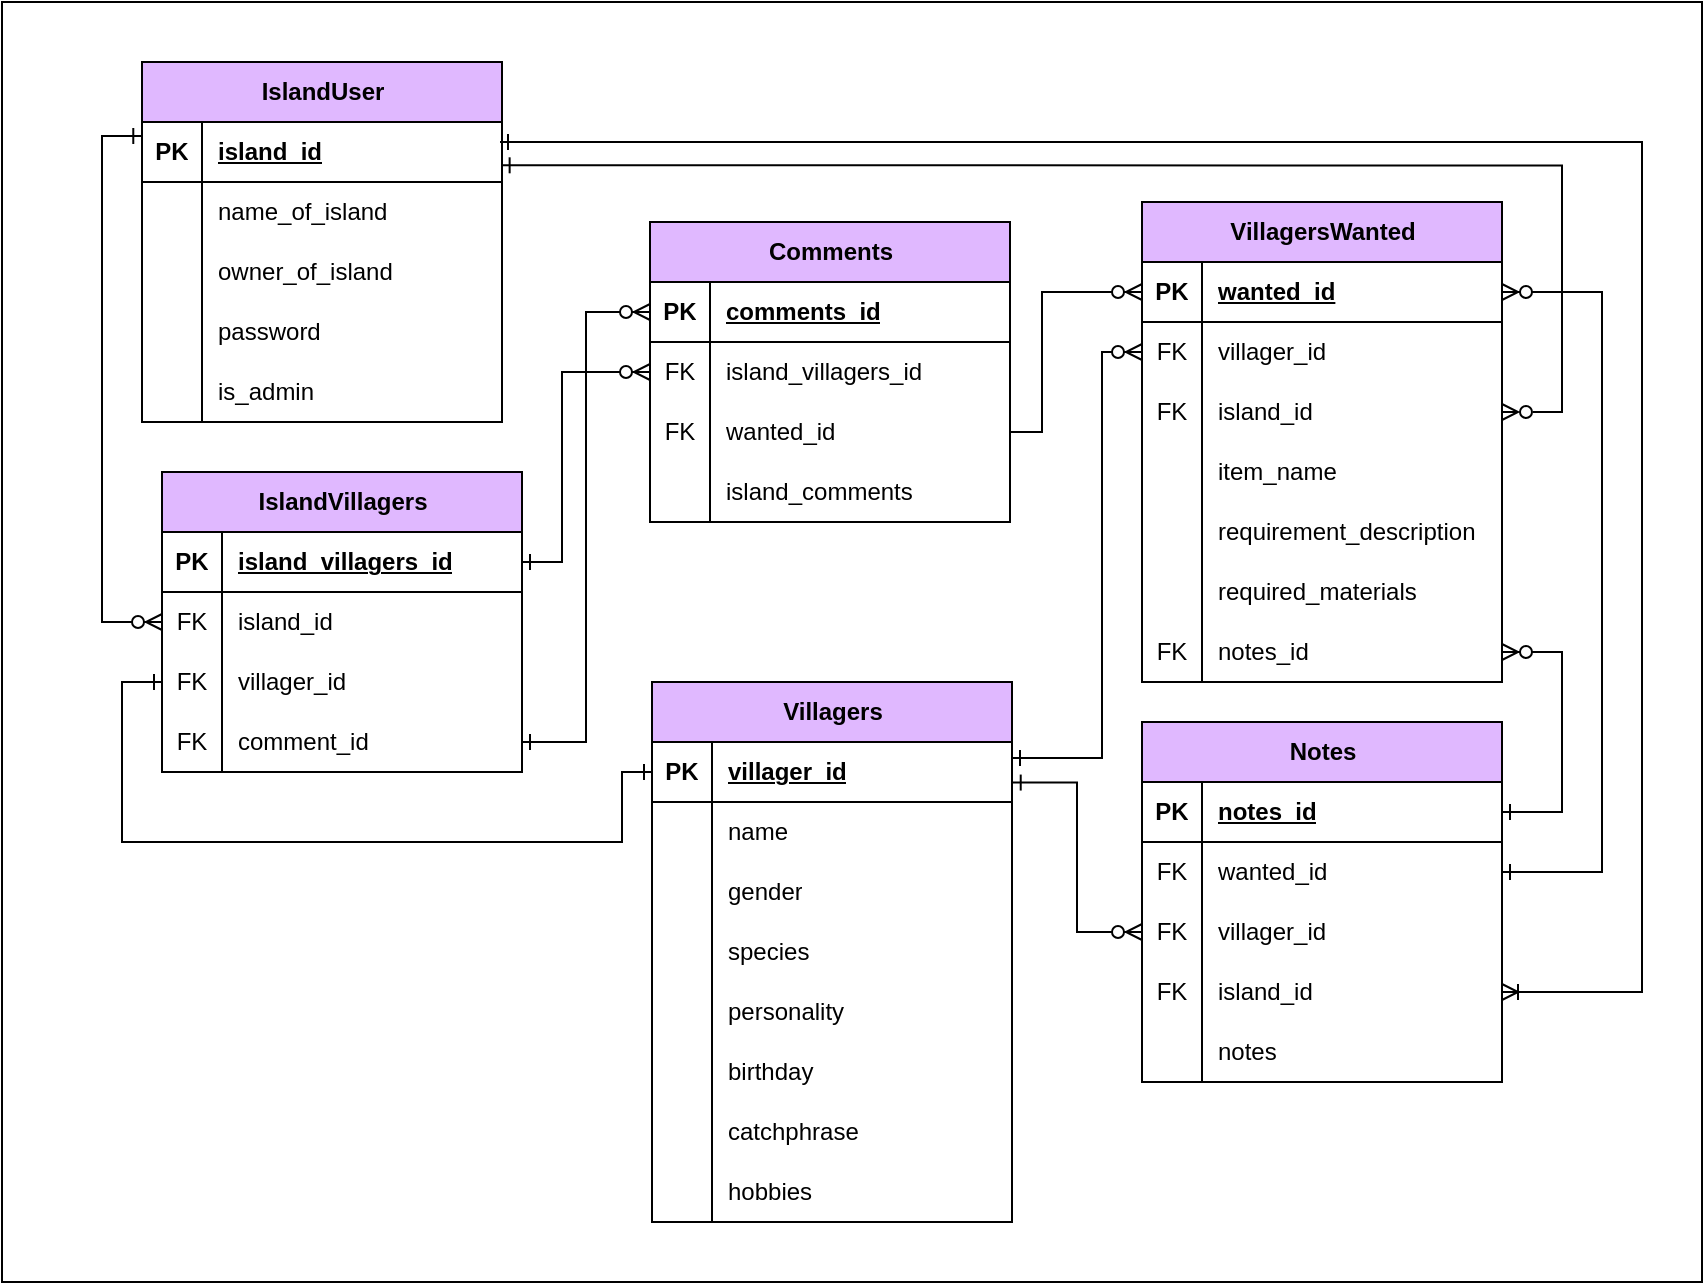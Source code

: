 <mxfile version="24.6.5" type="device">
  <diagram name="Page-1" id="ITjuWt2SZucactSot8SY">
    <mxGraphModel dx="841" dy="585" grid="1" gridSize="10" guides="1" tooltips="1" connect="1" arrows="1" fold="1" page="1" pageScale="1" pageWidth="827" pageHeight="1169" background="#FFFFFF" math="0" shadow="0">
      <root>
        <mxCell id="0" />
        <mxCell id="1" parent="0" />
        <mxCell id="klBzgP9s78FYEiLY2GwY-38" value="" style="rounded=0;whiteSpace=wrap;html=1;" parent="1" vertex="1">
          <mxGeometry width="850" height="640" as="geometry" />
        </mxCell>
        <mxCell id="4pf-PRaGXS5_CZu6q823-1" value="IslandUser" style="shape=table;startSize=30;container=1;collapsible=1;childLayout=tableLayout;fixedRows=1;rowLines=0;fontStyle=1;align=center;resizeLast=1;html=1;fillColor=#E0B8FF;" parent="1" vertex="1">
          <mxGeometry x="70" y="30" width="180" height="180" as="geometry" />
        </mxCell>
        <mxCell id="4pf-PRaGXS5_CZu6q823-2" value="" style="shape=tableRow;horizontal=0;startSize=0;swimlaneHead=0;swimlaneBody=0;fillColor=none;collapsible=0;dropTarget=0;points=[[0,0.5],[1,0.5]];portConstraint=eastwest;top=0;left=0;right=0;bottom=1;" parent="4pf-PRaGXS5_CZu6q823-1" vertex="1">
          <mxGeometry y="30" width="180" height="30" as="geometry" />
        </mxCell>
        <mxCell id="4pf-PRaGXS5_CZu6q823-3" value="PK" style="shape=partialRectangle;connectable=0;fillColor=none;top=0;left=0;bottom=0;right=0;fontStyle=1;overflow=hidden;whiteSpace=wrap;html=1;" parent="4pf-PRaGXS5_CZu6q823-2" vertex="1">
          <mxGeometry width="30" height="30" as="geometry">
            <mxRectangle width="30" height="30" as="alternateBounds" />
          </mxGeometry>
        </mxCell>
        <mxCell id="4pf-PRaGXS5_CZu6q823-4" value="island_id" style="shape=partialRectangle;connectable=0;fillColor=none;top=0;left=0;bottom=0;right=0;align=left;spacingLeft=6;fontStyle=5;overflow=hidden;whiteSpace=wrap;html=1;" parent="4pf-PRaGXS5_CZu6q823-2" vertex="1">
          <mxGeometry x="30" width="150" height="30" as="geometry">
            <mxRectangle width="150" height="30" as="alternateBounds" />
          </mxGeometry>
        </mxCell>
        <mxCell id="4pf-PRaGXS5_CZu6q823-5" value="" style="shape=tableRow;horizontal=0;startSize=0;swimlaneHead=0;swimlaneBody=0;fillColor=none;collapsible=0;dropTarget=0;points=[[0,0.5],[1,0.5]];portConstraint=eastwest;top=0;left=0;right=0;bottom=0;" parent="4pf-PRaGXS5_CZu6q823-1" vertex="1">
          <mxGeometry y="60" width="180" height="30" as="geometry" />
        </mxCell>
        <mxCell id="4pf-PRaGXS5_CZu6q823-6" value="" style="shape=partialRectangle;connectable=0;fillColor=none;top=0;left=0;bottom=0;right=0;editable=1;overflow=hidden;whiteSpace=wrap;html=1;" parent="4pf-PRaGXS5_CZu6q823-5" vertex="1">
          <mxGeometry width="30" height="30" as="geometry">
            <mxRectangle width="30" height="30" as="alternateBounds" />
          </mxGeometry>
        </mxCell>
        <mxCell id="4pf-PRaGXS5_CZu6q823-7" value="name_of_island" style="shape=partialRectangle;connectable=0;fillColor=none;top=0;left=0;bottom=0;right=0;align=left;spacingLeft=6;overflow=hidden;whiteSpace=wrap;html=1;" parent="4pf-PRaGXS5_CZu6q823-5" vertex="1">
          <mxGeometry x="30" width="150" height="30" as="geometry">
            <mxRectangle width="150" height="30" as="alternateBounds" />
          </mxGeometry>
        </mxCell>
        <mxCell id="sflbnPazvUdyfY5p52d2-11" value="" style="shape=tableRow;horizontal=0;startSize=0;swimlaneHead=0;swimlaneBody=0;fillColor=none;collapsible=0;dropTarget=0;points=[[0,0.5],[1,0.5]];portConstraint=eastwest;top=0;left=0;right=0;bottom=0;" parent="4pf-PRaGXS5_CZu6q823-1" vertex="1">
          <mxGeometry y="90" width="180" height="30" as="geometry" />
        </mxCell>
        <mxCell id="sflbnPazvUdyfY5p52d2-12" value="" style="shape=partialRectangle;connectable=0;fillColor=none;top=0;left=0;bottom=0;right=0;editable=1;overflow=hidden;whiteSpace=wrap;html=1;" parent="sflbnPazvUdyfY5p52d2-11" vertex="1">
          <mxGeometry width="30" height="30" as="geometry">
            <mxRectangle width="30" height="30" as="alternateBounds" />
          </mxGeometry>
        </mxCell>
        <mxCell id="sflbnPazvUdyfY5p52d2-13" value="owner_of_island" style="shape=partialRectangle;connectable=0;fillColor=none;top=0;left=0;bottom=0;right=0;align=left;spacingLeft=6;overflow=hidden;whiteSpace=wrap;html=1;" parent="sflbnPazvUdyfY5p52d2-11" vertex="1">
          <mxGeometry x="30" width="150" height="30" as="geometry">
            <mxRectangle width="150" height="30" as="alternateBounds" />
          </mxGeometry>
        </mxCell>
        <mxCell id="sflbnPazvUdyfY5p52d2-14" value="" style="shape=tableRow;horizontal=0;startSize=0;swimlaneHead=0;swimlaneBody=0;fillColor=none;collapsible=0;dropTarget=0;points=[[0,0.5],[1,0.5]];portConstraint=eastwest;top=0;left=0;right=0;bottom=0;" parent="4pf-PRaGXS5_CZu6q823-1" vertex="1">
          <mxGeometry y="120" width="180" height="30" as="geometry" />
        </mxCell>
        <mxCell id="sflbnPazvUdyfY5p52d2-15" value="" style="shape=partialRectangle;connectable=0;fillColor=none;top=0;left=0;bottom=0;right=0;editable=1;overflow=hidden;whiteSpace=wrap;html=1;" parent="sflbnPazvUdyfY5p52d2-14" vertex="1">
          <mxGeometry width="30" height="30" as="geometry">
            <mxRectangle width="30" height="30" as="alternateBounds" />
          </mxGeometry>
        </mxCell>
        <mxCell id="sflbnPazvUdyfY5p52d2-16" value="password" style="shape=partialRectangle;connectable=0;fillColor=none;top=0;left=0;bottom=0;right=0;align=left;spacingLeft=6;overflow=hidden;whiteSpace=wrap;html=1;" parent="sflbnPazvUdyfY5p52d2-14" vertex="1">
          <mxGeometry x="30" width="150" height="30" as="geometry">
            <mxRectangle width="150" height="30" as="alternateBounds" />
          </mxGeometry>
        </mxCell>
        <mxCell id="4pf-PRaGXS5_CZu6q823-8" value="" style="shape=tableRow;horizontal=0;startSize=0;swimlaneHead=0;swimlaneBody=0;fillColor=none;collapsible=0;dropTarget=0;points=[[0,0.5],[1,0.5]];portConstraint=eastwest;top=0;left=0;right=0;bottom=0;" parent="4pf-PRaGXS5_CZu6q823-1" vertex="1">
          <mxGeometry y="150" width="180" height="30" as="geometry" />
        </mxCell>
        <mxCell id="4pf-PRaGXS5_CZu6q823-9" value="" style="shape=partialRectangle;connectable=0;fillColor=none;top=0;left=0;bottom=0;right=0;editable=1;overflow=hidden;whiteSpace=wrap;html=1;" parent="4pf-PRaGXS5_CZu6q823-8" vertex="1">
          <mxGeometry width="30" height="30" as="geometry">
            <mxRectangle width="30" height="30" as="alternateBounds" />
          </mxGeometry>
        </mxCell>
        <mxCell id="4pf-PRaGXS5_CZu6q823-10" value="is_admin" style="shape=partialRectangle;connectable=0;fillColor=none;top=0;left=0;bottom=0;right=0;align=left;spacingLeft=6;overflow=hidden;whiteSpace=wrap;html=1;" parent="4pf-PRaGXS5_CZu6q823-8" vertex="1">
          <mxGeometry x="30" width="150" height="30" as="geometry">
            <mxRectangle width="150" height="30" as="alternateBounds" />
          </mxGeometry>
        </mxCell>
        <mxCell id="4pf-PRaGXS5_CZu6q823-14" value="Villagers" style="shape=table;startSize=30;container=1;collapsible=1;childLayout=tableLayout;fixedRows=1;rowLines=0;fontStyle=1;align=center;resizeLast=1;html=1;fillColor=#E0B8FF;" parent="1" vertex="1">
          <mxGeometry x="325" y="340" width="180" height="270" as="geometry" />
        </mxCell>
        <mxCell id="4pf-PRaGXS5_CZu6q823-15" value="" style="shape=tableRow;horizontal=0;startSize=0;swimlaneHead=0;swimlaneBody=0;fillColor=none;collapsible=0;dropTarget=0;points=[[0,0.5],[1,0.5]];portConstraint=eastwest;top=0;left=0;right=0;bottom=1;" parent="4pf-PRaGXS5_CZu6q823-14" vertex="1">
          <mxGeometry y="30" width="180" height="30" as="geometry" />
        </mxCell>
        <mxCell id="4pf-PRaGXS5_CZu6q823-16" value="PK" style="shape=partialRectangle;connectable=0;fillColor=none;top=0;left=0;bottom=0;right=0;fontStyle=1;overflow=hidden;whiteSpace=wrap;html=1;" parent="4pf-PRaGXS5_CZu6q823-15" vertex="1">
          <mxGeometry width="30" height="30" as="geometry">
            <mxRectangle width="30" height="30" as="alternateBounds" />
          </mxGeometry>
        </mxCell>
        <mxCell id="4pf-PRaGXS5_CZu6q823-17" value="villager_id" style="shape=partialRectangle;connectable=0;fillColor=none;top=0;left=0;bottom=0;right=0;align=left;spacingLeft=6;fontStyle=5;overflow=hidden;whiteSpace=wrap;html=1;" parent="4pf-PRaGXS5_CZu6q823-15" vertex="1">
          <mxGeometry x="30" width="150" height="30" as="geometry">
            <mxRectangle width="150" height="30" as="alternateBounds" />
          </mxGeometry>
        </mxCell>
        <mxCell id="4pf-PRaGXS5_CZu6q823-18" value="" style="shape=tableRow;horizontal=0;startSize=0;swimlaneHead=0;swimlaneBody=0;fillColor=none;collapsible=0;dropTarget=0;points=[[0,0.5],[1,0.5]];portConstraint=eastwest;top=0;left=0;right=0;bottom=0;" parent="4pf-PRaGXS5_CZu6q823-14" vertex="1">
          <mxGeometry y="60" width="180" height="30" as="geometry" />
        </mxCell>
        <mxCell id="4pf-PRaGXS5_CZu6q823-19" value="" style="shape=partialRectangle;connectable=0;fillColor=none;top=0;left=0;bottom=0;right=0;editable=1;overflow=hidden;whiteSpace=wrap;html=1;" parent="4pf-PRaGXS5_CZu6q823-18" vertex="1">
          <mxGeometry width="30" height="30" as="geometry">
            <mxRectangle width="30" height="30" as="alternateBounds" />
          </mxGeometry>
        </mxCell>
        <mxCell id="4pf-PRaGXS5_CZu6q823-20" value="name" style="shape=partialRectangle;connectable=0;fillColor=none;top=0;left=0;bottom=0;right=0;align=left;spacingLeft=6;overflow=hidden;whiteSpace=wrap;html=1;" parent="4pf-PRaGXS5_CZu6q823-18" vertex="1">
          <mxGeometry x="30" width="150" height="30" as="geometry">
            <mxRectangle width="150" height="30" as="alternateBounds" />
          </mxGeometry>
        </mxCell>
        <mxCell id="4pf-PRaGXS5_CZu6q823-21" value="" style="shape=tableRow;horizontal=0;startSize=0;swimlaneHead=0;swimlaneBody=0;fillColor=none;collapsible=0;dropTarget=0;points=[[0,0.5],[1,0.5]];portConstraint=eastwest;top=0;left=0;right=0;bottom=0;" parent="4pf-PRaGXS5_CZu6q823-14" vertex="1">
          <mxGeometry y="90" width="180" height="30" as="geometry" />
        </mxCell>
        <mxCell id="4pf-PRaGXS5_CZu6q823-22" value="" style="shape=partialRectangle;connectable=0;fillColor=none;top=0;left=0;bottom=0;right=0;editable=1;overflow=hidden;whiteSpace=wrap;html=1;" parent="4pf-PRaGXS5_CZu6q823-21" vertex="1">
          <mxGeometry width="30" height="30" as="geometry">
            <mxRectangle width="30" height="30" as="alternateBounds" />
          </mxGeometry>
        </mxCell>
        <mxCell id="4pf-PRaGXS5_CZu6q823-23" value="gender" style="shape=partialRectangle;connectable=0;fillColor=none;top=0;left=0;bottom=0;right=0;align=left;spacingLeft=6;overflow=hidden;whiteSpace=wrap;html=1;" parent="4pf-PRaGXS5_CZu6q823-21" vertex="1">
          <mxGeometry x="30" width="150" height="30" as="geometry">
            <mxRectangle width="150" height="30" as="alternateBounds" />
          </mxGeometry>
        </mxCell>
        <mxCell id="4pf-PRaGXS5_CZu6q823-24" value="" style="shape=tableRow;horizontal=0;startSize=0;swimlaneHead=0;swimlaneBody=0;fillColor=none;collapsible=0;dropTarget=0;points=[[0,0.5],[1,0.5]];portConstraint=eastwest;top=0;left=0;right=0;bottom=0;" parent="4pf-PRaGXS5_CZu6q823-14" vertex="1">
          <mxGeometry y="120" width="180" height="30" as="geometry" />
        </mxCell>
        <mxCell id="4pf-PRaGXS5_CZu6q823-25" value="" style="shape=partialRectangle;connectable=0;fillColor=none;top=0;left=0;bottom=0;right=0;editable=1;overflow=hidden;whiteSpace=wrap;html=1;" parent="4pf-PRaGXS5_CZu6q823-24" vertex="1">
          <mxGeometry width="30" height="30" as="geometry">
            <mxRectangle width="30" height="30" as="alternateBounds" />
          </mxGeometry>
        </mxCell>
        <mxCell id="4pf-PRaGXS5_CZu6q823-26" value="species" style="shape=partialRectangle;connectable=0;fillColor=none;top=0;left=0;bottom=0;right=0;align=left;spacingLeft=6;overflow=hidden;whiteSpace=wrap;html=1;" parent="4pf-PRaGXS5_CZu6q823-24" vertex="1">
          <mxGeometry x="30" width="150" height="30" as="geometry">
            <mxRectangle width="150" height="30" as="alternateBounds" />
          </mxGeometry>
        </mxCell>
        <mxCell id="4pf-PRaGXS5_CZu6q823-27" value="" style="shape=tableRow;horizontal=0;startSize=0;swimlaneHead=0;swimlaneBody=0;fillColor=none;collapsible=0;dropTarget=0;points=[[0,0.5],[1,0.5]];portConstraint=eastwest;top=0;left=0;right=0;bottom=0;" parent="4pf-PRaGXS5_CZu6q823-14" vertex="1">
          <mxGeometry y="150" width="180" height="30" as="geometry" />
        </mxCell>
        <mxCell id="4pf-PRaGXS5_CZu6q823-28" value="" style="shape=partialRectangle;connectable=0;fillColor=none;top=0;left=0;bottom=0;right=0;editable=1;overflow=hidden;whiteSpace=wrap;html=1;" parent="4pf-PRaGXS5_CZu6q823-27" vertex="1">
          <mxGeometry width="30" height="30" as="geometry">
            <mxRectangle width="30" height="30" as="alternateBounds" />
          </mxGeometry>
        </mxCell>
        <mxCell id="4pf-PRaGXS5_CZu6q823-29" value="personality" style="shape=partialRectangle;connectable=0;fillColor=none;top=0;left=0;bottom=0;right=0;align=left;spacingLeft=6;overflow=hidden;whiteSpace=wrap;html=1;" parent="4pf-PRaGXS5_CZu6q823-27" vertex="1">
          <mxGeometry x="30" width="150" height="30" as="geometry">
            <mxRectangle width="150" height="30" as="alternateBounds" />
          </mxGeometry>
        </mxCell>
        <mxCell id="4pf-PRaGXS5_CZu6q823-30" value="" style="shape=tableRow;horizontal=0;startSize=0;swimlaneHead=0;swimlaneBody=0;fillColor=none;collapsible=0;dropTarget=0;points=[[0,0.5],[1,0.5]];portConstraint=eastwest;top=0;left=0;right=0;bottom=0;" parent="4pf-PRaGXS5_CZu6q823-14" vertex="1">
          <mxGeometry y="180" width="180" height="30" as="geometry" />
        </mxCell>
        <mxCell id="4pf-PRaGXS5_CZu6q823-31" value="" style="shape=partialRectangle;connectable=0;fillColor=none;top=0;left=0;bottom=0;right=0;editable=1;overflow=hidden;whiteSpace=wrap;html=1;" parent="4pf-PRaGXS5_CZu6q823-30" vertex="1">
          <mxGeometry width="30" height="30" as="geometry">
            <mxRectangle width="30" height="30" as="alternateBounds" />
          </mxGeometry>
        </mxCell>
        <mxCell id="4pf-PRaGXS5_CZu6q823-32" value="birthday" style="shape=partialRectangle;connectable=0;fillColor=none;top=0;left=0;bottom=0;right=0;align=left;spacingLeft=6;overflow=hidden;whiteSpace=wrap;html=1;" parent="4pf-PRaGXS5_CZu6q823-30" vertex="1">
          <mxGeometry x="30" width="150" height="30" as="geometry">
            <mxRectangle width="150" height="30" as="alternateBounds" />
          </mxGeometry>
        </mxCell>
        <mxCell id="J_o8N-EaMoZyT0WlVzwg-1" value="" style="shape=tableRow;horizontal=0;startSize=0;swimlaneHead=0;swimlaneBody=0;fillColor=none;collapsible=0;dropTarget=0;points=[[0,0.5],[1,0.5]];portConstraint=eastwest;top=0;left=0;right=0;bottom=0;" vertex="1" parent="4pf-PRaGXS5_CZu6q823-14">
          <mxGeometry y="210" width="180" height="30" as="geometry" />
        </mxCell>
        <mxCell id="J_o8N-EaMoZyT0WlVzwg-2" value="" style="shape=partialRectangle;connectable=0;fillColor=none;top=0;left=0;bottom=0;right=0;editable=1;overflow=hidden;whiteSpace=wrap;html=1;" vertex="1" parent="J_o8N-EaMoZyT0WlVzwg-1">
          <mxGeometry width="30" height="30" as="geometry">
            <mxRectangle width="30" height="30" as="alternateBounds" />
          </mxGeometry>
        </mxCell>
        <mxCell id="J_o8N-EaMoZyT0WlVzwg-3" value="catchphrase" style="shape=partialRectangle;connectable=0;fillColor=none;top=0;left=0;bottom=0;right=0;align=left;spacingLeft=6;overflow=hidden;whiteSpace=wrap;html=1;" vertex="1" parent="J_o8N-EaMoZyT0WlVzwg-1">
          <mxGeometry x="30" width="150" height="30" as="geometry">
            <mxRectangle width="150" height="30" as="alternateBounds" />
          </mxGeometry>
        </mxCell>
        <mxCell id="4pf-PRaGXS5_CZu6q823-33" value="" style="shape=tableRow;horizontal=0;startSize=0;swimlaneHead=0;swimlaneBody=0;fillColor=none;collapsible=0;dropTarget=0;points=[[0,0.5],[1,0.5]];portConstraint=eastwest;top=0;left=0;right=0;bottom=0;" parent="4pf-PRaGXS5_CZu6q823-14" vertex="1">
          <mxGeometry y="240" width="180" height="30" as="geometry" />
        </mxCell>
        <mxCell id="4pf-PRaGXS5_CZu6q823-34" value="" style="shape=partialRectangle;connectable=0;fillColor=none;top=0;left=0;bottom=0;right=0;editable=1;overflow=hidden;whiteSpace=wrap;html=1;" parent="4pf-PRaGXS5_CZu6q823-33" vertex="1">
          <mxGeometry width="30" height="30" as="geometry">
            <mxRectangle width="30" height="30" as="alternateBounds" />
          </mxGeometry>
        </mxCell>
        <mxCell id="4pf-PRaGXS5_CZu6q823-35" value="hobbies" style="shape=partialRectangle;connectable=0;fillColor=none;top=0;left=0;bottom=0;right=0;align=left;spacingLeft=6;overflow=hidden;whiteSpace=wrap;html=1;" parent="4pf-PRaGXS5_CZu6q823-33" vertex="1">
          <mxGeometry x="30" width="150" height="30" as="geometry">
            <mxRectangle width="150" height="30" as="alternateBounds" />
          </mxGeometry>
        </mxCell>
        <mxCell id="4pf-PRaGXS5_CZu6q823-51" value="IslandVillagers" style="shape=table;startSize=30;container=1;collapsible=1;childLayout=tableLayout;fixedRows=1;rowLines=0;fontStyle=1;align=center;resizeLast=1;html=1;fillColor=#E0B8FF;" parent="1" vertex="1">
          <mxGeometry x="80" y="235" width="180" height="150" as="geometry" />
        </mxCell>
        <mxCell id="4pf-PRaGXS5_CZu6q823-52" value="" style="shape=tableRow;horizontal=0;startSize=0;swimlaneHead=0;swimlaneBody=0;fillColor=none;collapsible=0;dropTarget=0;points=[[0,0.5],[1,0.5]];portConstraint=eastwest;top=0;left=0;right=0;bottom=1;" parent="4pf-PRaGXS5_CZu6q823-51" vertex="1">
          <mxGeometry y="30" width="180" height="30" as="geometry" />
        </mxCell>
        <mxCell id="4pf-PRaGXS5_CZu6q823-53" value="PK" style="shape=partialRectangle;connectable=0;fillColor=none;top=0;left=0;bottom=0;right=0;fontStyle=1;overflow=hidden;whiteSpace=wrap;html=1;" parent="4pf-PRaGXS5_CZu6q823-52" vertex="1">
          <mxGeometry width="30" height="30" as="geometry">
            <mxRectangle width="30" height="30" as="alternateBounds" />
          </mxGeometry>
        </mxCell>
        <mxCell id="4pf-PRaGXS5_CZu6q823-54" value="island_villagers_id" style="shape=partialRectangle;connectable=0;fillColor=none;top=0;left=0;bottom=0;right=0;align=left;spacingLeft=6;fontStyle=5;overflow=hidden;whiteSpace=wrap;html=1;" parent="4pf-PRaGXS5_CZu6q823-52" vertex="1">
          <mxGeometry x="30" width="150" height="30" as="geometry">
            <mxRectangle width="150" height="30" as="alternateBounds" />
          </mxGeometry>
        </mxCell>
        <mxCell id="4pf-PRaGXS5_CZu6q823-55" value="" style="shape=tableRow;horizontal=0;startSize=0;swimlaneHead=0;swimlaneBody=0;fillColor=none;collapsible=0;dropTarget=0;points=[[0,0.5],[1,0.5]];portConstraint=eastwest;top=0;left=0;right=0;bottom=0;" parent="4pf-PRaGXS5_CZu6q823-51" vertex="1">
          <mxGeometry y="60" width="180" height="30" as="geometry" />
        </mxCell>
        <mxCell id="4pf-PRaGXS5_CZu6q823-56" value="FK" style="shape=partialRectangle;connectable=0;fillColor=none;top=0;left=0;bottom=0;right=0;editable=1;overflow=hidden;whiteSpace=wrap;html=1;" parent="4pf-PRaGXS5_CZu6q823-55" vertex="1">
          <mxGeometry width="30" height="30" as="geometry">
            <mxRectangle width="30" height="30" as="alternateBounds" />
          </mxGeometry>
        </mxCell>
        <mxCell id="4pf-PRaGXS5_CZu6q823-57" value="island_id" style="shape=partialRectangle;connectable=0;fillColor=none;top=0;left=0;bottom=0;right=0;align=left;spacingLeft=6;overflow=hidden;whiteSpace=wrap;html=1;" parent="4pf-PRaGXS5_CZu6q823-55" vertex="1">
          <mxGeometry x="30" width="150" height="30" as="geometry">
            <mxRectangle width="150" height="30" as="alternateBounds" />
          </mxGeometry>
        </mxCell>
        <mxCell id="4pf-PRaGXS5_CZu6q823-58" value="" style="shape=tableRow;horizontal=0;startSize=0;swimlaneHead=0;swimlaneBody=0;fillColor=none;collapsible=0;dropTarget=0;points=[[0,0.5],[1,0.5]];portConstraint=eastwest;top=0;left=0;right=0;bottom=0;" parent="4pf-PRaGXS5_CZu6q823-51" vertex="1">
          <mxGeometry y="90" width="180" height="30" as="geometry" />
        </mxCell>
        <mxCell id="4pf-PRaGXS5_CZu6q823-59" value="FK" style="shape=partialRectangle;connectable=0;fillColor=none;top=0;left=0;bottom=0;right=0;editable=1;overflow=hidden;whiteSpace=wrap;html=1;" parent="4pf-PRaGXS5_CZu6q823-58" vertex="1">
          <mxGeometry width="30" height="30" as="geometry">
            <mxRectangle width="30" height="30" as="alternateBounds" />
          </mxGeometry>
        </mxCell>
        <mxCell id="4pf-PRaGXS5_CZu6q823-60" value="villager_id" style="shape=partialRectangle;connectable=0;fillColor=none;top=0;left=0;bottom=0;right=0;align=left;spacingLeft=6;overflow=hidden;whiteSpace=wrap;html=1;" parent="4pf-PRaGXS5_CZu6q823-58" vertex="1">
          <mxGeometry x="30" width="150" height="30" as="geometry">
            <mxRectangle width="150" height="30" as="alternateBounds" />
          </mxGeometry>
        </mxCell>
        <mxCell id="4pf-PRaGXS5_CZu6q823-105" value="" style="shape=tableRow;horizontal=0;startSize=0;swimlaneHead=0;swimlaneBody=0;fillColor=none;collapsible=0;dropTarget=0;points=[[0,0.5],[1,0.5]];portConstraint=eastwest;top=0;left=0;right=0;bottom=0;" parent="4pf-PRaGXS5_CZu6q823-51" vertex="1">
          <mxGeometry y="120" width="180" height="30" as="geometry" />
        </mxCell>
        <mxCell id="4pf-PRaGXS5_CZu6q823-106" value="FK" style="shape=partialRectangle;connectable=0;fillColor=none;top=0;left=0;bottom=0;right=0;editable=1;overflow=hidden;whiteSpace=wrap;html=1;" parent="4pf-PRaGXS5_CZu6q823-105" vertex="1">
          <mxGeometry width="30" height="30" as="geometry">
            <mxRectangle width="30" height="30" as="alternateBounds" />
          </mxGeometry>
        </mxCell>
        <mxCell id="4pf-PRaGXS5_CZu6q823-107" value="comment_id" style="shape=partialRectangle;connectable=0;fillColor=none;top=0;left=0;bottom=0;right=0;align=left;spacingLeft=6;overflow=hidden;whiteSpace=wrap;html=1;" parent="4pf-PRaGXS5_CZu6q823-105" vertex="1">
          <mxGeometry x="30" width="150" height="30" as="geometry">
            <mxRectangle width="150" height="30" as="alternateBounds" />
          </mxGeometry>
        </mxCell>
        <mxCell id="4pf-PRaGXS5_CZu6q823-64" value="VillagersWanted" style="shape=table;startSize=30;container=1;collapsible=1;childLayout=tableLayout;fixedRows=1;rowLines=0;fontStyle=1;align=center;resizeLast=1;html=1;fillColor=#E0B8FF;" parent="1" vertex="1">
          <mxGeometry x="570" y="100" width="180" height="240" as="geometry" />
        </mxCell>
        <mxCell id="4pf-PRaGXS5_CZu6q823-65" value="" style="shape=tableRow;horizontal=0;startSize=0;swimlaneHead=0;swimlaneBody=0;fillColor=none;collapsible=0;dropTarget=0;points=[[0,0.5],[1,0.5]];portConstraint=eastwest;top=0;left=0;right=0;bottom=1;" parent="4pf-PRaGXS5_CZu6q823-64" vertex="1">
          <mxGeometry y="30" width="180" height="30" as="geometry" />
        </mxCell>
        <mxCell id="4pf-PRaGXS5_CZu6q823-66" value="PK" style="shape=partialRectangle;connectable=0;fillColor=none;top=0;left=0;bottom=0;right=0;fontStyle=1;overflow=hidden;whiteSpace=wrap;html=1;" parent="4pf-PRaGXS5_CZu6q823-65" vertex="1">
          <mxGeometry width="30" height="30" as="geometry">
            <mxRectangle width="30" height="30" as="alternateBounds" />
          </mxGeometry>
        </mxCell>
        <mxCell id="4pf-PRaGXS5_CZu6q823-67" value="wanted_id" style="shape=partialRectangle;connectable=0;fillColor=none;top=0;left=0;bottom=0;right=0;align=left;spacingLeft=6;fontStyle=5;overflow=hidden;whiteSpace=wrap;html=1;" parent="4pf-PRaGXS5_CZu6q823-65" vertex="1">
          <mxGeometry x="30" width="150" height="30" as="geometry">
            <mxRectangle width="150" height="30" as="alternateBounds" />
          </mxGeometry>
        </mxCell>
        <mxCell id="4pf-PRaGXS5_CZu6q823-68" value="" style="shape=tableRow;horizontal=0;startSize=0;swimlaneHead=0;swimlaneBody=0;fillColor=none;collapsible=0;dropTarget=0;points=[[0,0.5],[1,0.5]];portConstraint=eastwest;top=0;left=0;right=0;bottom=0;" parent="4pf-PRaGXS5_CZu6q823-64" vertex="1">
          <mxGeometry y="60" width="180" height="30" as="geometry" />
        </mxCell>
        <mxCell id="4pf-PRaGXS5_CZu6q823-69" value="FK" style="shape=partialRectangle;connectable=0;fillColor=none;top=0;left=0;bottom=0;right=0;editable=1;overflow=hidden;whiteSpace=wrap;html=1;" parent="4pf-PRaGXS5_CZu6q823-68" vertex="1">
          <mxGeometry width="30" height="30" as="geometry">
            <mxRectangle width="30" height="30" as="alternateBounds" />
          </mxGeometry>
        </mxCell>
        <mxCell id="4pf-PRaGXS5_CZu6q823-70" value="villager_id" style="shape=partialRectangle;connectable=0;fillColor=none;top=0;left=0;bottom=0;right=0;align=left;spacingLeft=6;overflow=hidden;whiteSpace=wrap;html=1;" parent="4pf-PRaGXS5_CZu6q823-68" vertex="1">
          <mxGeometry x="30" width="150" height="30" as="geometry">
            <mxRectangle width="150" height="30" as="alternateBounds" />
          </mxGeometry>
        </mxCell>
        <mxCell id="4pf-PRaGXS5_CZu6q823-90" value="" style="shape=tableRow;horizontal=0;startSize=0;swimlaneHead=0;swimlaneBody=0;fillColor=none;collapsible=0;dropTarget=0;points=[[0,0.5],[1,0.5]];portConstraint=eastwest;top=0;left=0;right=0;bottom=0;" parent="4pf-PRaGXS5_CZu6q823-64" vertex="1">
          <mxGeometry y="90" width="180" height="30" as="geometry" />
        </mxCell>
        <mxCell id="4pf-PRaGXS5_CZu6q823-91" value="FK" style="shape=partialRectangle;connectable=0;fillColor=none;top=0;left=0;bottom=0;right=0;editable=1;overflow=hidden;whiteSpace=wrap;html=1;" parent="4pf-PRaGXS5_CZu6q823-90" vertex="1">
          <mxGeometry width="30" height="30" as="geometry">
            <mxRectangle width="30" height="30" as="alternateBounds" />
          </mxGeometry>
        </mxCell>
        <mxCell id="4pf-PRaGXS5_CZu6q823-92" value="island_id" style="shape=partialRectangle;connectable=0;fillColor=none;top=0;left=0;bottom=0;right=0;align=left;spacingLeft=6;overflow=hidden;whiteSpace=wrap;html=1;" parent="4pf-PRaGXS5_CZu6q823-90" vertex="1">
          <mxGeometry x="30" width="150" height="30" as="geometry">
            <mxRectangle width="150" height="30" as="alternateBounds" />
          </mxGeometry>
        </mxCell>
        <mxCell id="4pf-PRaGXS5_CZu6q823-71" value="" style="shape=tableRow;horizontal=0;startSize=0;swimlaneHead=0;swimlaneBody=0;fillColor=none;collapsible=0;dropTarget=0;points=[[0,0.5],[1,0.5]];portConstraint=eastwest;top=0;left=0;right=0;bottom=0;" parent="4pf-PRaGXS5_CZu6q823-64" vertex="1">
          <mxGeometry y="120" width="180" height="30" as="geometry" />
        </mxCell>
        <mxCell id="4pf-PRaGXS5_CZu6q823-72" value="" style="shape=partialRectangle;connectable=0;fillColor=none;top=0;left=0;bottom=0;right=0;editable=1;overflow=hidden;whiteSpace=wrap;html=1;" parent="4pf-PRaGXS5_CZu6q823-71" vertex="1">
          <mxGeometry width="30" height="30" as="geometry">
            <mxRectangle width="30" height="30" as="alternateBounds" />
          </mxGeometry>
        </mxCell>
        <mxCell id="4pf-PRaGXS5_CZu6q823-73" value="item_name" style="shape=partialRectangle;connectable=0;fillColor=none;top=0;left=0;bottom=0;right=0;align=left;spacingLeft=6;overflow=hidden;whiteSpace=wrap;html=1;" parent="4pf-PRaGXS5_CZu6q823-71" vertex="1">
          <mxGeometry x="30" width="150" height="30" as="geometry">
            <mxRectangle width="150" height="30" as="alternateBounds" />
          </mxGeometry>
        </mxCell>
        <mxCell id="4pf-PRaGXS5_CZu6q823-74" value="" style="shape=tableRow;horizontal=0;startSize=0;swimlaneHead=0;swimlaneBody=0;fillColor=none;collapsible=0;dropTarget=0;points=[[0,0.5],[1,0.5]];portConstraint=eastwest;top=0;left=0;right=0;bottom=0;" parent="4pf-PRaGXS5_CZu6q823-64" vertex="1">
          <mxGeometry y="150" width="180" height="30" as="geometry" />
        </mxCell>
        <mxCell id="4pf-PRaGXS5_CZu6q823-75" value="" style="shape=partialRectangle;connectable=0;fillColor=none;top=0;left=0;bottom=0;right=0;editable=1;overflow=hidden;whiteSpace=wrap;html=1;" parent="4pf-PRaGXS5_CZu6q823-74" vertex="1">
          <mxGeometry width="30" height="30" as="geometry">
            <mxRectangle width="30" height="30" as="alternateBounds" />
          </mxGeometry>
        </mxCell>
        <mxCell id="4pf-PRaGXS5_CZu6q823-76" value="requirement_description" style="shape=partialRectangle;connectable=0;fillColor=none;top=0;left=0;bottom=0;right=0;align=left;spacingLeft=6;overflow=hidden;whiteSpace=wrap;html=1;" parent="4pf-PRaGXS5_CZu6q823-74" vertex="1">
          <mxGeometry x="30" width="150" height="30" as="geometry">
            <mxRectangle width="150" height="30" as="alternateBounds" />
          </mxGeometry>
        </mxCell>
        <mxCell id="4pf-PRaGXS5_CZu6q823-81" value="" style="shape=tableRow;horizontal=0;startSize=0;swimlaneHead=0;swimlaneBody=0;fillColor=none;collapsible=0;dropTarget=0;points=[[0,0.5],[1,0.5]];portConstraint=eastwest;top=0;left=0;right=0;bottom=0;" parent="4pf-PRaGXS5_CZu6q823-64" vertex="1">
          <mxGeometry y="180" width="180" height="30" as="geometry" />
        </mxCell>
        <mxCell id="4pf-PRaGXS5_CZu6q823-82" value="" style="shape=partialRectangle;connectable=0;fillColor=none;top=0;left=0;bottom=0;right=0;editable=1;overflow=hidden;whiteSpace=wrap;html=1;" parent="4pf-PRaGXS5_CZu6q823-81" vertex="1">
          <mxGeometry width="30" height="30" as="geometry">
            <mxRectangle width="30" height="30" as="alternateBounds" />
          </mxGeometry>
        </mxCell>
        <mxCell id="4pf-PRaGXS5_CZu6q823-83" value="required_materials" style="shape=partialRectangle;connectable=0;fillColor=none;top=0;left=0;bottom=0;right=0;align=left;spacingLeft=6;overflow=hidden;whiteSpace=wrap;html=1;" parent="4pf-PRaGXS5_CZu6q823-81" vertex="1">
          <mxGeometry x="30" width="150" height="30" as="geometry">
            <mxRectangle width="150" height="30" as="alternateBounds" />
          </mxGeometry>
        </mxCell>
        <mxCell id="4pf-PRaGXS5_CZu6q823-108" value="" style="shape=tableRow;horizontal=0;startSize=0;swimlaneHead=0;swimlaneBody=0;fillColor=none;collapsible=0;dropTarget=0;points=[[0,0.5],[1,0.5]];portConstraint=eastwest;top=0;left=0;right=0;bottom=0;" parent="4pf-PRaGXS5_CZu6q823-64" vertex="1">
          <mxGeometry y="210" width="180" height="30" as="geometry" />
        </mxCell>
        <mxCell id="4pf-PRaGXS5_CZu6q823-109" value="FK" style="shape=partialRectangle;connectable=0;fillColor=none;top=0;left=0;bottom=0;right=0;editable=1;overflow=hidden;whiteSpace=wrap;html=1;" parent="4pf-PRaGXS5_CZu6q823-108" vertex="1">
          <mxGeometry width="30" height="30" as="geometry">
            <mxRectangle width="30" height="30" as="alternateBounds" />
          </mxGeometry>
        </mxCell>
        <mxCell id="4pf-PRaGXS5_CZu6q823-110" value="notes_id" style="shape=partialRectangle;connectable=0;fillColor=none;top=0;left=0;bottom=0;right=0;align=left;spacingLeft=6;overflow=hidden;whiteSpace=wrap;html=1;" parent="4pf-PRaGXS5_CZu6q823-108" vertex="1">
          <mxGeometry x="30" width="150" height="30" as="geometry">
            <mxRectangle width="150" height="30" as="alternateBounds" />
          </mxGeometry>
        </mxCell>
        <mxCell id="4pf-PRaGXS5_CZu6q823-77" value="" style="edgeStyle=orthogonalEdgeStyle;fontSize=12;html=1;endArrow=ERzeroToMany;endFill=1;rounded=0;exitX=-0.002;exitY=0.233;exitDx=0;exitDy=0;entryX=0;entryY=0.5;entryDx=0;entryDy=0;startArrow=ERone;startFill=0;exitPerimeter=0;" parent="1" source="4pf-PRaGXS5_CZu6q823-2" target="4pf-PRaGXS5_CZu6q823-55" edge="1">
          <mxGeometry width="100" height="100" relative="1" as="geometry">
            <mxPoint x="210" y="210" as="sourcePoint" />
            <mxPoint x="310" y="110" as="targetPoint" />
            <Array as="points">
              <mxPoint x="50" y="67" />
              <mxPoint x="50" y="310" />
            </Array>
          </mxGeometry>
        </mxCell>
        <mxCell id="4pf-PRaGXS5_CZu6q823-79" value="" style="edgeStyle=orthogonalEdgeStyle;fontSize=12;html=1;endArrow=ERzeroToMany;endFill=1;rounded=0;entryX=0;entryY=0.5;entryDx=0;entryDy=0;startArrow=ERone;startFill=0;exitX=1;exitY=0.267;exitDx=0;exitDy=0;exitPerimeter=0;" parent="1" source="4pf-PRaGXS5_CZu6q823-15" target="4pf-PRaGXS5_CZu6q823-68" edge="1">
          <mxGeometry width="100" height="100" relative="1" as="geometry">
            <mxPoint x="480" y="320" as="sourcePoint" />
            <mxPoint x="620" y="150" as="targetPoint" />
            <Array as="points">
              <mxPoint x="550" y="378" />
              <mxPoint x="550" y="175" />
            </Array>
          </mxGeometry>
        </mxCell>
        <mxCell id="4pf-PRaGXS5_CZu6q823-93" value="" style="edgeStyle=orthogonalEdgeStyle;fontSize=12;html=1;endArrow=ERone;endFill=0;rounded=0;exitX=1;exitY=0.5;exitDx=0;exitDy=0;entryX=0.999;entryY=0.722;entryDx=0;entryDy=0;startArrow=ERzeroToMany;startFill=0;entryPerimeter=0;" parent="1" source="4pf-PRaGXS5_CZu6q823-90" target="4pf-PRaGXS5_CZu6q823-2" edge="1">
          <mxGeometry width="100" height="100" relative="1" as="geometry">
            <mxPoint x="680" y="140" as="sourcePoint" />
            <mxPoint x="780" y="40" as="targetPoint" />
            <Array as="points">
              <mxPoint x="780" y="205" />
              <mxPoint x="780" y="82" />
            </Array>
          </mxGeometry>
        </mxCell>
        <mxCell id="4pf-PRaGXS5_CZu6q823-94" value="" style="edgeStyle=orthogonalEdgeStyle;fontSize=12;html=1;endArrow=ERone;endFill=0;rounded=0;startArrow=ERone;startFill=0;entryX=0;entryY=0.5;entryDx=0;entryDy=0;exitX=0;exitY=0.5;exitDx=0;exitDy=0;" parent="1" source="4pf-PRaGXS5_CZu6q823-58" target="4pf-PRaGXS5_CZu6q823-15" edge="1">
          <mxGeometry width="100" height="100" relative="1" as="geometry">
            <mxPoint x="270" y="230" as="sourcePoint" />
            <mxPoint x="300" y="160" as="targetPoint" />
            <Array as="points">
              <mxPoint x="60" y="340" />
              <mxPoint x="60" y="420" />
              <mxPoint x="310" y="420" />
              <mxPoint x="310" y="385" />
            </Array>
          </mxGeometry>
        </mxCell>
        <mxCell id="klBzgP9s78FYEiLY2GwY-1" value="Comments" style="shape=table;startSize=30;container=1;collapsible=1;childLayout=tableLayout;fixedRows=1;rowLines=0;fontStyle=1;align=center;resizeLast=1;html=1;fillColor=#E0B8FF;" parent="1" vertex="1">
          <mxGeometry x="324" y="110" width="180" height="150" as="geometry" />
        </mxCell>
        <mxCell id="klBzgP9s78FYEiLY2GwY-2" value="" style="shape=tableRow;horizontal=0;startSize=0;swimlaneHead=0;swimlaneBody=0;fillColor=none;collapsible=0;dropTarget=0;points=[[0,0.5],[1,0.5]];portConstraint=eastwest;top=0;left=0;right=0;bottom=1;" parent="klBzgP9s78FYEiLY2GwY-1" vertex="1">
          <mxGeometry y="30" width="180" height="30" as="geometry" />
        </mxCell>
        <mxCell id="klBzgP9s78FYEiLY2GwY-3" value="PK" style="shape=partialRectangle;connectable=0;fillColor=none;top=0;left=0;bottom=0;right=0;fontStyle=1;overflow=hidden;whiteSpace=wrap;html=1;" parent="klBzgP9s78FYEiLY2GwY-2" vertex="1">
          <mxGeometry width="30" height="30" as="geometry">
            <mxRectangle width="30" height="30" as="alternateBounds" />
          </mxGeometry>
        </mxCell>
        <mxCell id="klBzgP9s78FYEiLY2GwY-4" value="comments_id" style="shape=partialRectangle;connectable=0;fillColor=none;top=0;left=0;bottom=0;right=0;align=left;spacingLeft=6;fontStyle=5;overflow=hidden;whiteSpace=wrap;html=1;" parent="klBzgP9s78FYEiLY2GwY-2" vertex="1">
          <mxGeometry x="30" width="150" height="30" as="geometry">
            <mxRectangle width="150" height="30" as="alternateBounds" />
          </mxGeometry>
        </mxCell>
        <mxCell id="klBzgP9s78FYEiLY2GwY-5" value="" style="shape=tableRow;horizontal=0;startSize=0;swimlaneHead=0;swimlaneBody=0;fillColor=none;collapsible=0;dropTarget=0;points=[[0,0.5],[1,0.5]];portConstraint=eastwest;top=0;left=0;right=0;bottom=0;" parent="klBzgP9s78FYEiLY2GwY-1" vertex="1">
          <mxGeometry y="60" width="180" height="30" as="geometry" />
        </mxCell>
        <mxCell id="klBzgP9s78FYEiLY2GwY-6" value="FK" style="shape=partialRectangle;connectable=0;fillColor=none;top=0;left=0;bottom=0;right=0;editable=1;overflow=hidden;whiteSpace=wrap;html=1;" parent="klBzgP9s78FYEiLY2GwY-5" vertex="1">
          <mxGeometry width="30" height="30" as="geometry">
            <mxRectangle width="30" height="30" as="alternateBounds" />
          </mxGeometry>
        </mxCell>
        <mxCell id="klBzgP9s78FYEiLY2GwY-7" value="island_villagers_id" style="shape=partialRectangle;connectable=0;fillColor=none;top=0;left=0;bottom=0;right=0;align=left;spacingLeft=6;overflow=hidden;whiteSpace=wrap;html=1;" parent="klBzgP9s78FYEiLY2GwY-5" vertex="1">
          <mxGeometry x="30" width="150" height="30" as="geometry">
            <mxRectangle width="150" height="30" as="alternateBounds" />
          </mxGeometry>
        </mxCell>
        <mxCell id="klBzgP9s78FYEiLY2GwY-8" value="" style="shape=tableRow;horizontal=0;startSize=0;swimlaneHead=0;swimlaneBody=0;fillColor=none;collapsible=0;dropTarget=0;points=[[0,0.5],[1,0.5]];portConstraint=eastwest;top=0;left=0;right=0;bottom=0;" parent="klBzgP9s78FYEiLY2GwY-1" vertex="1">
          <mxGeometry y="90" width="180" height="30" as="geometry" />
        </mxCell>
        <mxCell id="klBzgP9s78FYEiLY2GwY-9" value="FK" style="shape=partialRectangle;connectable=0;fillColor=none;top=0;left=0;bottom=0;right=0;editable=1;overflow=hidden;whiteSpace=wrap;html=1;" parent="klBzgP9s78FYEiLY2GwY-8" vertex="1">
          <mxGeometry width="30" height="30" as="geometry">
            <mxRectangle width="30" height="30" as="alternateBounds" />
          </mxGeometry>
        </mxCell>
        <mxCell id="klBzgP9s78FYEiLY2GwY-10" value="wanted_id" style="shape=partialRectangle;connectable=0;fillColor=none;top=0;left=0;bottom=0;right=0;align=left;spacingLeft=6;overflow=hidden;whiteSpace=wrap;html=1;" parent="klBzgP9s78FYEiLY2GwY-8" vertex="1">
          <mxGeometry x="30" width="150" height="30" as="geometry">
            <mxRectangle width="150" height="30" as="alternateBounds" />
          </mxGeometry>
        </mxCell>
        <mxCell id="klBzgP9s78FYEiLY2GwY-11" value="" style="shape=tableRow;horizontal=0;startSize=0;swimlaneHead=0;swimlaneBody=0;fillColor=none;collapsible=0;dropTarget=0;points=[[0,0.5],[1,0.5]];portConstraint=eastwest;top=0;left=0;right=0;bottom=0;" parent="klBzgP9s78FYEiLY2GwY-1" vertex="1">
          <mxGeometry y="120" width="180" height="30" as="geometry" />
        </mxCell>
        <mxCell id="klBzgP9s78FYEiLY2GwY-12" value="" style="shape=partialRectangle;connectable=0;fillColor=none;top=0;left=0;bottom=0;right=0;editable=1;overflow=hidden;whiteSpace=wrap;html=1;" parent="klBzgP9s78FYEiLY2GwY-11" vertex="1">
          <mxGeometry width="30" height="30" as="geometry">
            <mxRectangle width="30" height="30" as="alternateBounds" />
          </mxGeometry>
        </mxCell>
        <mxCell id="klBzgP9s78FYEiLY2GwY-13" value="island_comments" style="shape=partialRectangle;connectable=0;fillColor=none;top=0;left=0;bottom=0;right=0;align=left;spacingLeft=6;overflow=hidden;whiteSpace=wrap;html=1;" parent="klBzgP9s78FYEiLY2GwY-11" vertex="1">
          <mxGeometry x="30" width="150" height="30" as="geometry">
            <mxRectangle width="150" height="30" as="alternateBounds" />
          </mxGeometry>
        </mxCell>
        <mxCell id="klBzgP9s78FYEiLY2GwY-17" value="" style="edgeStyle=orthogonalEdgeStyle;fontSize=12;html=1;endArrow=ERzeroToMany;endFill=1;rounded=0;exitX=1;exitY=0.5;exitDx=0;exitDy=0;entryX=0;entryY=0.5;entryDx=0;entryDy=0;startArrow=ERone;startFill=0;" parent="1" source="4pf-PRaGXS5_CZu6q823-52" target="klBzgP9s78FYEiLY2GwY-5" edge="1">
          <mxGeometry width="100" height="100" relative="1" as="geometry">
            <mxPoint x="250" y="240" as="sourcePoint" />
            <mxPoint x="350" y="140" as="targetPoint" />
            <Array as="points">
              <mxPoint x="280" y="280" />
              <mxPoint x="280" y="185" />
            </Array>
          </mxGeometry>
        </mxCell>
        <mxCell id="klBzgP9s78FYEiLY2GwY-19" value="Notes" style="shape=table;startSize=30;container=1;collapsible=1;childLayout=tableLayout;fixedRows=1;rowLines=0;fontStyle=1;align=center;resizeLast=1;html=1;fillColor=#E0B8FF;" parent="1" vertex="1">
          <mxGeometry x="570" y="360" width="180" height="180" as="geometry" />
        </mxCell>
        <mxCell id="klBzgP9s78FYEiLY2GwY-20" value="" style="shape=tableRow;horizontal=0;startSize=0;swimlaneHead=0;swimlaneBody=0;fillColor=none;collapsible=0;dropTarget=0;points=[[0,0.5],[1,0.5]];portConstraint=eastwest;top=0;left=0;right=0;bottom=1;" parent="klBzgP9s78FYEiLY2GwY-19" vertex="1">
          <mxGeometry y="30" width="180" height="30" as="geometry" />
        </mxCell>
        <mxCell id="klBzgP9s78FYEiLY2GwY-21" value="PK" style="shape=partialRectangle;connectable=0;fillColor=none;top=0;left=0;bottom=0;right=0;fontStyle=1;overflow=hidden;whiteSpace=wrap;html=1;" parent="klBzgP9s78FYEiLY2GwY-20" vertex="1">
          <mxGeometry width="30" height="30" as="geometry">
            <mxRectangle width="30" height="30" as="alternateBounds" />
          </mxGeometry>
        </mxCell>
        <mxCell id="klBzgP9s78FYEiLY2GwY-22" value="notes_id" style="shape=partialRectangle;connectable=0;fillColor=none;top=0;left=0;bottom=0;right=0;align=left;spacingLeft=6;fontStyle=5;overflow=hidden;whiteSpace=wrap;html=1;" parent="klBzgP9s78FYEiLY2GwY-20" vertex="1">
          <mxGeometry x="30" width="150" height="30" as="geometry">
            <mxRectangle width="150" height="30" as="alternateBounds" />
          </mxGeometry>
        </mxCell>
        <mxCell id="klBzgP9s78FYEiLY2GwY-23" value="" style="shape=tableRow;horizontal=0;startSize=0;swimlaneHead=0;swimlaneBody=0;fillColor=none;collapsible=0;dropTarget=0;points=[[0,0.5],[1,0.5]];portConstraint=eastwest;top=0;left=0;right=0;bottom=0;" parent="klBzgP9s78FYEiLY2GwY-19" vertex="1">
          <mxGeometry y="60" width="180" height="30" as="geometry" />
        </mxCell>
        <mxCell id="klBzgP9s78FYEiLY2GwY-24" value="FK" style="shape=partialRectangle;connectable=0;fillColor=none;top=0;left=0;bottom=0;right=0;editable=1;overflow=hidden;whiteSpace=wrap;html=1;" parent="klBzgP9s78FYEiLY2GwY-23" vertex="1">
          <mxGeometry width="30" height="30" as="geometry">
            <mxRectangle width="30" height="30" as="alternateBounds" />
          </mxGeometry>
        </mxCell>
        <mxCell id="klBzgP9s78FYEiLY2GwY-25" value="wanted_id" style="shape=partialRectangle;connectable=0;fillColor=none;top=0;left=0;bottom=0;right=0;align=left;spacingLeft=6;overflow=hidden;whiteSpace=wrap;html=1;" parent="klBzgP9s78FYEiLY2GwY-23" vertex="1">
          <mxGeometry x="30" width="150" height="30" as="geometry">
            <mxRectangle width="150" height="30" as="alternateBounds" />
          </mxGeometry>
        </mxCell>
        <mxCell id="klBzgP9s78FYEiLY2GwY-26" value="" style="shape=tableRow;horizontal=0;startSize=0;swimlaneHead=0;swimlaneBody=0;fillColor=none;collapsible=0;dropTarget=0;points=[[0,0.5],[1,0.5]];portConstraint=eastwest;top=0;left=0;right=0;bottom=0;" parent="klBzgP9s78FYEiLY2GwY-19" vertex="1">
          <mxGeometry y="90" width="180" height="30" as="geometry" />
        </mxCell>
        <mxCell id="klBzgP9s78FYEiLY2GwY-27" value="FK" style="shape=partialRectangle;connectable=0;fillColor=none;top=0;left=0;bottom=0;right=0;editable=1;overflow=hidden;whiteSpace=wrap;html=1;" parent="klBzgP9s78FYEiLY2GwY-26" vertex="1">
          <mxGeometry width="30" height="30" as="geometry">
            <mxRectangle width="30" height="30" as="alternateBounds" />
          </mxGeometry>
        </mxCell>
        <mxCell id="klBzgP9s78FYEiLY2GwY-28" value="villager_id" style="shape=partialRectangle;connectable=0;fillColor=none;top=0;left=0;bottom=0;right=0;align=left;spacingLeft=6;overflow=hidden;whiteSpace=wrap;html=1;" parent="klBzgP9s78FYEiLY2GwY-26" vertex="1">
          <mxGeometry x="30" width="150" height="30" as="geometry">
            <mxRectangle width="150" height="30" as="alternateBounds" />
          </mxGeometry>
        </mxCell>
        <mxCell id="klBzgP9s78FYEiLY2GwY-29" value="" style="shape=tableRow;horizontal=0;startSize=0;swimlaneHead=0;swimlaneBody=0;fillColor=none;collapsible=0;dropTarget=0;points=[[0,0.5],[1,0.5]];portConstraint=eastwest;top=0;left=0;right=0;bottom=0;" parent="klBzgP9s78FYEiLY2GwY-19" vertex="1">
          <mxGeometry y="120" width="180" height="30" as="geometry" />
        </mxCell>
        <mxCell id="klBzgP9s78FYEiLY2GwY-30" value="FK" style="shape=partialRectangle;connectable=0;fillColor=none;top=0;left=0;bottom=0;right=0;editable=1;overflow=hidden;whiteSpace=wrap;html=1;" parent="klBzgP9s78FYEiLY2GwY-29" vertex="1">
          <mxGeometry width="30" height="30" as="geometry">
            <mxRectangle width="30" height="30" as="alternateBounds" />
          </mxGeometry>
        </mxCell>
        <mxCell id="klBzgP9s78FYEiLY2GwY-31" value="island_id" style="shape=partialRectangle;connectable=0;fillColor=none;top=0;left=0;bottom=0;right=0;align=left;spacingLeft=6;overflow=hidden;whiteSpace=wrap;html=1;" parent="klBzgP9s78FYEiLY2GwY-29" vertex="1">
          <mxGeometry x="30" width="150" height="30" as="geometry">
            <mxRectangle width="150" height="30" as="alternateBounds" />
          </mxGeometry>
        </mxCell>
        <mxCell id="J_o8N-EaMoZyT0WlVzwg-4" value="" style="shape=tableRow;horizontal=0;startSize=0;swimlaneHead=0;swimlaneBody=0;fillColor=none;collapsible=0;dropTarget=0;points=[[0,0.5],[1,0.5]];portConstraint=eastwest;top=0;left=0;right=0;bottom=0;" vertex="1" parent="klBzgP9s78FYEiLY2GwY-19">
          <mxGeometry y="150" width="180" height="30" as="geometry" />
        </mxCell>
        <mxCell id="J_o8N-EaMoZyT0WlVzwg-5" value="" style="shape=partialRectangle;connectable=0;fillColor=none;top=0;left=0;bottom=0;right=0;editable=1;overflow=hidden;whiteSpace=wrap;html=1;" vertex="1" parent="J_o8N-EaMoZyT0WlVzwg-4">
          <mxGeometry width="30" height="30" as="geometry">
            <mxRectangle width="30" height="30" as="alternateBounds" />
          </mxGeometry>
        </mxCell>
        <mxCell id="J_o8N-EaMoZyT0WlVzwg-6" value="notes" style="shape=partialRectangle;connectable=0;fillColor=none;top=0;left=0;bottom=0;right=0;align=left;spacingLeft=6;overflow=hidden;whiteSpace=wrap;html=1;" vertex="1" parent="J_o8N-EaMoZyT0WlVzwg-4">
          <mxGeometry x="30" width="150" height="30" as="geometry">
            <mxRectangle width="150" height="30" as="alternateBounds" />
          </mxGeometry>
        </mxCell>
        <mxCell id="klBzgP9s78FYEiLY2GwY-32" value="" style="edgeStyle=orthogonalEdgeStyle;fontSize=12;html=1;endArrow=ERzeroToMany;endFill=1;rounded=0;exitX=1;exitY=0.5;exitDx=0;exitDy=0;entryX=1;entryY=0.5;entryDx=0;entryDy=0;startArrow=ERone;startFill=0;" parent="1" source="klBzgP9s78FYEiLY2GwY-20" target="4pf-PRaGXS5_CZu6q823-108" edge="1">
          <mxGeometry width="100" height="100" relative="1" as="geometry">
            <mxPoint x="750" y="390" as="sourcePoint" />
            <mxPoint x="850" y="290" as="targetPoint" />
            <Array as="points">
              <mxPoint x="780" y="405" />
              <mxPoint x="780" y="325" />
            </Array>
          </mxGeometry>
        </mxCell>
        <mxCell id="klBzgP9s78FYEiLY2GwY-33" value="" style="edgeStyle=orthogonalEdgeStyle;fontSize=12;html=1;endArrow=ERzeroToMany;endFill=1;rounded=0;exitX=1;exitY=0.5;exitDx=0;exitDy=0;entryX=1;entryY=0.5;entryDx=0;entryDy=0;startArrow=ERone;startFill=0;" parent="1" source="klBzgP9s78FYEiLY2GwY-23" target="4pf-PRaGXS5_CZu6q823-65" edge="1">
          <mxGeometry width="100" height="100" relative="1" as="geometry">
            <mxPoint x="730" y="440" as="sourcePoint" />
            <mxPoint x="830" y="340" as="targetPoint" />
            <Array as="points">
              <mxPoint x="800" y="435" />
              <mxPoint x="800" y="145" />
            </Array>
          </mxGeometry>
        </mxCell>
        <mxCell id="klBzgP9s78FYEiLY2GwY-36" value="" style="edgeStyle=orthogonalEdgeStyle;fontSize=12;html=1;endArrow=ERzeroToMany;endFill=1;rounded=0;exitX=1;exitY=0.5;exitDx=0;exitDy=0;entryX=0;entryY=0.5;entryDx=0;entryDy=0;" parent="1" source="klBzgP9s78FYEiLY2GwY-8" target="4pf-PRaGXS5_CZu6q823-65" edge="1">
          <mxGeometry width="100" height="100" relative="1" as="geometry">
            <mxPoint x="490" y="130" as="sourcePoint" />
            <mxPoint x="590" y="30" as="targetPoint" />
            <Array as="points">
              <mxPoint x="520" y="215" />
              <mxPoint x="520" y="145" />
            </Array>
          </mxGeometry>
        </mxCell>
        <mxCell id="klBzgP9s78FYEiLY2GwY-37" value="" style="fontSize=12;html=1;endArrow=ERzeroToMany;endFill=1;rounded=0;entryX=0;entryY=0.5;entryDx=0;entryDy=0;exitX=1;exitY=0.5;exitDx=0;exitDy=0;startArrow=ERone;startFill=0;edgeStyle=orthogonalEdgeStyle;" parent="1" source="4pf-PRaGXS5_CZu6q823-105" target="klBzgP9s78FYEiLY2GwY-2" edge="1">
          <mxGeometry width="100" height="100" relative="1" as="geometry">
            <mxPoint x="220" y="325" as="sourcePoint" />
            <mxPoint x="290" y="130" as="targetPoint" />
          </mxGeometry>
        </mxCell>
        <mxCell id="klBzgP9s78FYEiLY2GwY-40" value="" style="edgeStyle=orthogonalEdgeStyle;fontSize=12;html=1;endArrow=ERzeroToMany;endFill=1;rounded=0;exitX=1.002;exitY=0.676;exitDx=0;exitDy=0;exitPerimeter=0;entryX=0;entryY=0.5;entryDx=0;entryDy=0;startArrow=ERone;startFill=0;" parent="1" source="4pf-PRaGXS5_CZu6q823-15" target="klBzgP9s78FYEiLY2GwY-26" edge="1">
          <mxGeometry width="100" height="100" relative="1" as="geometry">
            <mxPoint x="440" y="420" as="sourcePoint" />
            <mxPoint x="540" y="320" as="targetPoint" />
          </mxGeometry>
        </mxCell>
        <mxCell id="J_o8N-EaMoZyT0WlVzwg-9" value="" style="edgeStyle=orthogonalEdgeStyle;fontSize=12;html=1;endArrow=ERone;endFill=0;rounded=0;exitX=1;exitY=0.5;exitDx=0;exitDy=0;startArrow=ERoneToMany;startFill=0;" edge="1" parent="1" source="klBzgP9s78FYEiLY2GwY-29">
          <mxGeometry width="100" height="100" relative="1" as="geometry">
            <mxPoint x="760" y="525" as="sourcePoint" />
            <mxPoint x="249" y="70" as="targetPoint" />
            <Array as="points">
              <mxPoint x="820" y="495" />
              <mxPoint x="820" y="70" />
            </Array>
          </mxGeometry>
        </mxCell>
      </root>
    </mxGraphModel>
  </diagram>
</mxfile>
